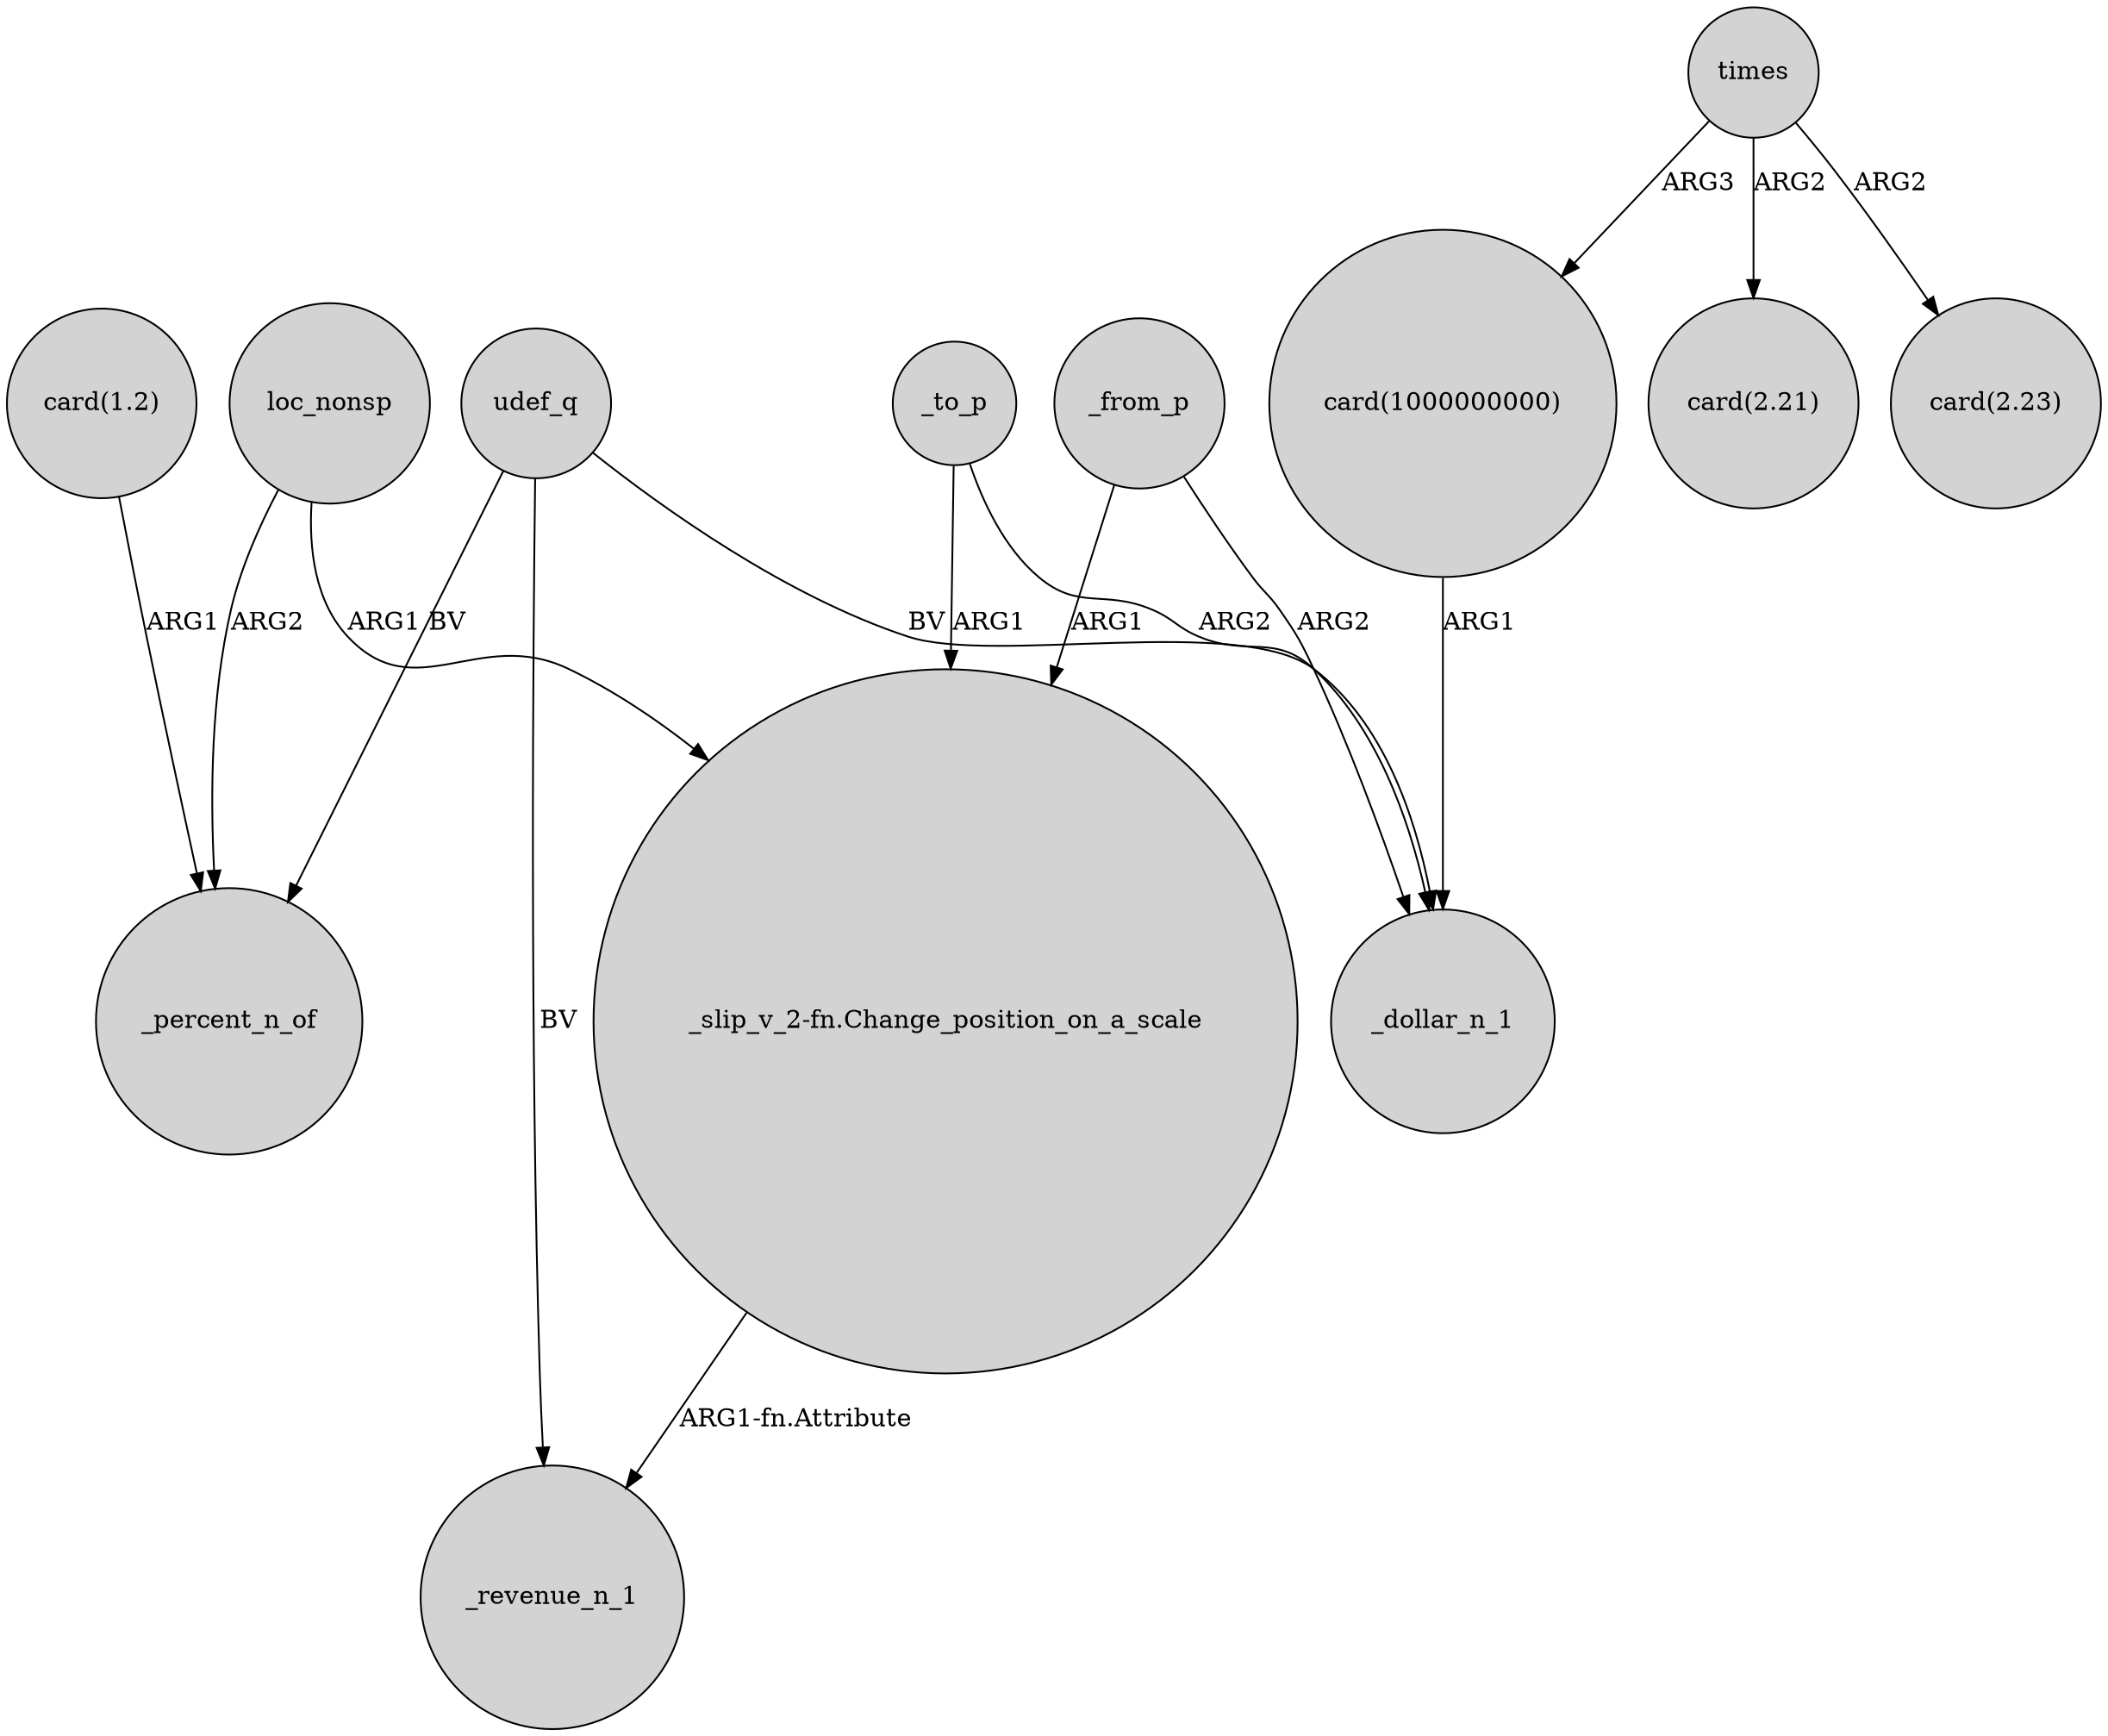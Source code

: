 digraph {
	node [shape=circle style=filled]
	"card(1000000000)" -> _dollar_n_1 [label=ARG1]
	udef_q -> _percent_n_of [label=BV]
	_to_p -> _dollar_n_1 [label=ARG2]
	times -> "card(2.21)" [label=ARG2]
	times -> "card(1000000000)" [label=ARG3]
	udef_q -> _dollar_n_1 [label=BV]
	"card(1.2)" -> _percent_n_of [label=ARG1]
	udef_q -> _revenue_n_1 [label=BV]
	_from_p -> "_slip_v_2-fn.Change_position_on_a_scale" [label=ARG1]
	"_slip_v_2-fn.Change_position_on_a_scale" -> _revenue_n_1 [label="ARG1-fn.Attribute"]
	loc_nonsp -> "_slip_v_2-fn.Change_position_on_a_scale" [label=ARG1]
	_from_p -> _dollar_n_1 [label=ARG2]
	_to_p -> "_slip_v_2-fn.Change_position_on_a_scale" [label=ARG1]
	times -> "card(2.23)" [label=ARG2]
	loc_nonsp -> _percent_n_of [label=ARG2]
}
